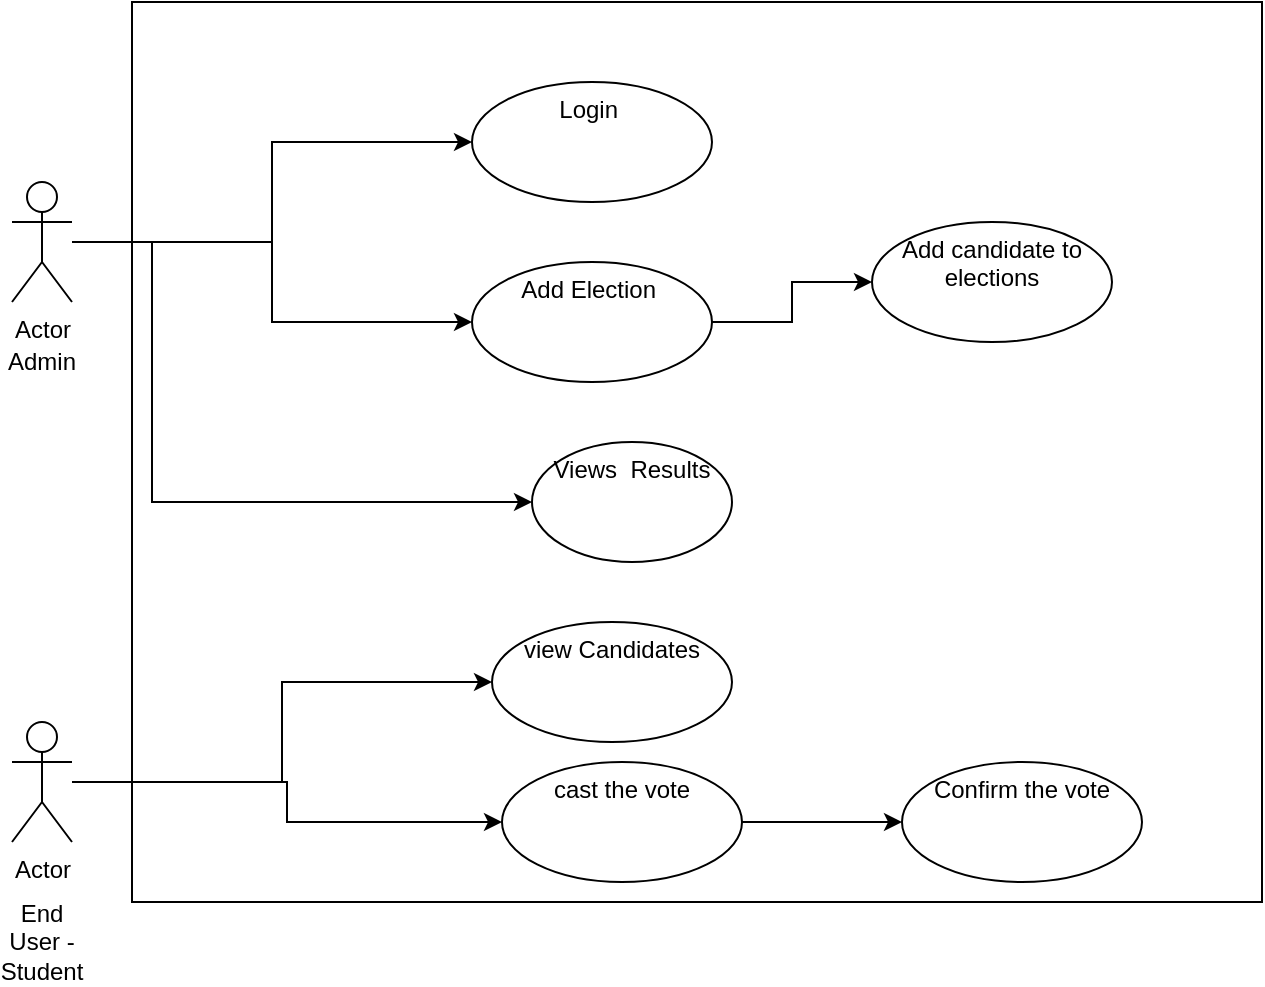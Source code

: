 <mxfile version="15.0.6" type="device"><diagram id="ZbE9j7g6_4qrwA1YcEDG" name="Page-1"><mxGraphModel dx="868" dy="492" grid="1" gridSize="10" guides="1" tooltips="1" connect="1" arrows="1" fold="1" page="1" pageScale="1" pageWidth="850" pageHeight="1100" math="0" shadow="0"><root><mxCell id="0"/><mxCell id="1" parent="0"/><mxCell id="sWgOPBBCKjrv16GTnvPY-22" value="" style="whiteSpace=wrap;html=1;verticalAlign=top;" vertex="1" parent="1"><mxGeometry x="120" y="10" width="565" height="450" as="geometry"/></mxCell><mxCell id="sWgOPBBCKjrv16GTnvPY-9" value="" style="edgeStyle=orthogonalEdgeStyle;rounded=0;orthogonalLoop=1;jettySize=auto;html=1;" edge="1" parent="1" source="sWgOPBBCKjrv16GTnvPY-1" target="sWgOPBBCKjrv16GTnvPY-8"><mxGeometry relative="1" as="geometry"/></mxCell><mxCell id="sWgOPBBCKjrv16GTnvPY-11" value="" style="edgeStyle=orthogonalEdgeStyle;rounded=0;orthogonalLoop=1;jettySize=auto;html=1;" edge="1" parent="1" source="sWgOPBBCKjrv16GTnvPY-1" target="sWgOPBBCKjrv16GTnvPY-10"><mxGeometry relative="1" as="geometry"/></mxCell><mxCell id="sWgOPBBCKjrv16GTnvPY-15" value="" style="edgeStyle=orthogonalEdgeStyle;rounded=0;orthogonalLoop=1;jettySize=auto;html=1;" edge="1" parent="1" source="sWgOPBBCKjrv16GTnvPY-1" target="sWgOPBBCKjrv16GTnvPY-14"><mxGeometry relative="1" as="geometry"><Array as="points"><mxPoint x="130" y="130"/></Array></mxGeometry></mxCell><mxCell id="sWgOPBBCKjrv16GTnvPY-1" value="Actor" style="shape=umlActor;verticalLabelPosition=bottom;verticalAlign=top;html=1;" vertex="1" parent="1"><mxGeometry x="60" y="100" width="30" height="60" as="geometry"/></mxCell><mxCell id="sWgOPBBCKjrv16GTnvPY-17" value="" style="edgeStyle=orthogonalEdgeStyle;rounded=0;orthogonalLoop=1;jettySize=auto;html=1;" edge="1" parent="1" source="sWgOPBBCKjrv16GTnvPY-2" target="sWgOPBBCKjrv16GTnvPY-16"><mxGeometry relative="1" as="geometry"/></mxCell><mxCell id="sWgOPBBCKjrv16GTnvPY-19" value="" style="edgeStyle=orthogonalEdgeStyle;rounded=0;orthogonalLoop=1;jettySize=auto;html=1;" edge="1" parent="1" source="sWgOPBBCKjrv16GTnvPY-2" target="sWgOPBBCKjrv16GTnvPY-18"><mxGeometry relative="1" as="geometry"/></mxCell><mxCell id="sWgOPBBCKjrv16GTnvPY-2" value="Actor" style="shape=umlActor;verticalLabelPosition=bottom;verticalAlign=top;html=1;" vertex="1" parent="1"><mxGeometry x="60" y="370" width="30" height="60" as="geometry"/></mxCell><mxCell id="sWgOPBBCKjrv16GTnvPY-8" value="Login&amp;nbsp;" style="ellipse;whiteSpace=wrap;html=1;verticalAlign=top;" vertex="1" parent="1"><mxGeometry x="290" y="50" width="120" height="60" as="geometry"/></mxCell><mxCell id="sWgOPBBCKjrv16GTnvPY-13" value="" style="edgeStyle=orthogonalEdgeStyle;rounded=0;orthogonalLoop=1;jettySize=auto;html=1;" edge="1" parent="1" source="sWgOPBBCKjrv16GTnvPY-10" target="sWgOPBBCKjrv16GTnvPY-12"><mxGeometry relative="1" as="geometry"/></mxCell><mxCell id="sWgOPBBCKjrv16GTnvPY-10" value="Add Election&amp;nbsp;" style="ellipse;whiteSpace=wrap;html=1;verticalAlign=top;" vertex="1" parent="1"><mxGeometry x="290" y="140" width="120" height="60" as="geometry"/></mxCell><mxCell id="sWgOPBBCKjrv16GTnvPY-12" value="Add candidate to elections" style="ellipse;whiteSpace=wrap;html=1;verticalAlign=top;" vertex="1" parent="1"><mxGeometry x="490" y="120" width="120" height="60" as="geometry"/></mxCell><mxCell id="sWgOPBBCKjrv16GTnvPY-14" value="Views&amp;nbsp; Results" style="ellipse;whiteSpace=wrap;html=1;verticalAlign=top;" vertex="1" parent="1"><mxGeometry x="320" y="230" width="100" height="60" as="geometry"/></mxCell><mxCell id="sWgOPBBCKjrv16GTnvPY-16" value="view Candidates" style="ellipse;whiteSpace=wrap;html=1;verticalAlign=top;" vertex="1" parent="1"><mxGeometry x="300" y="320" width="120" height="60" as="geometry"/></mxCell><mxCell id="sWgOPBBCKjrv16GTnvPY-21" value="" style="edgeStyle=orthogonalEdgeStyle;rounded=0;orthogonalLoop=1;jettySize=auto;html=1;" edge="1" parent="1" source="sWgOPBBCKjrv16GTnvPY-18" target="sWgOPBBCKjrv16GTnvPY-20"><mxGeometry relative="1" as="geometry"/></mxCell><mxCell id="sWgOPBBCKjrv16GTnvPY-18" value="cast the vote" style="ellipse;whiteSpace=wrap;html=1;verticalAlign=top;" vertex="1" parent="1"><mxGeometry x="305" y="390" width="120" height="60" as="geometry"/></mxCell><mxCell id="sWgOPBBCKjrv16GTnvPY-20" value="Confirm the vote" style="ellipse;whiteSpace=wrap;html=1;verticalAlign=top;" vertex="1" parent="1"><mxGeometry x="505" y="390" width="120" height="60" as="geometry"/></mxCell><mxCell id="sWgOPBBCKjrv16GTnvPY-26" value="Admin" style="text;html=1;strokeColor=none;fillColor=none;align=center;verticalAlign=middle;whiteSpace=wrap;rounded=0;" vertex="1" parent="1"><mxGeometry x="55" y="180" width="40" height="20" as="geometry"/></mxCell><mxCell id="sWgOPBBCKjrv16GTnvPY-27" value="End User - Student" style="text;html=1;strokeColor=none;fillColor=none;align=center;verticalAlign=middle;whiteSpace=wrap;rounded=0;" vertex="1" parent="1"><mxGeometry x="55" y="470" width="40" height="20" as="geometry"/></mxCell></root></mxGraphModel></diagram></mxfile>